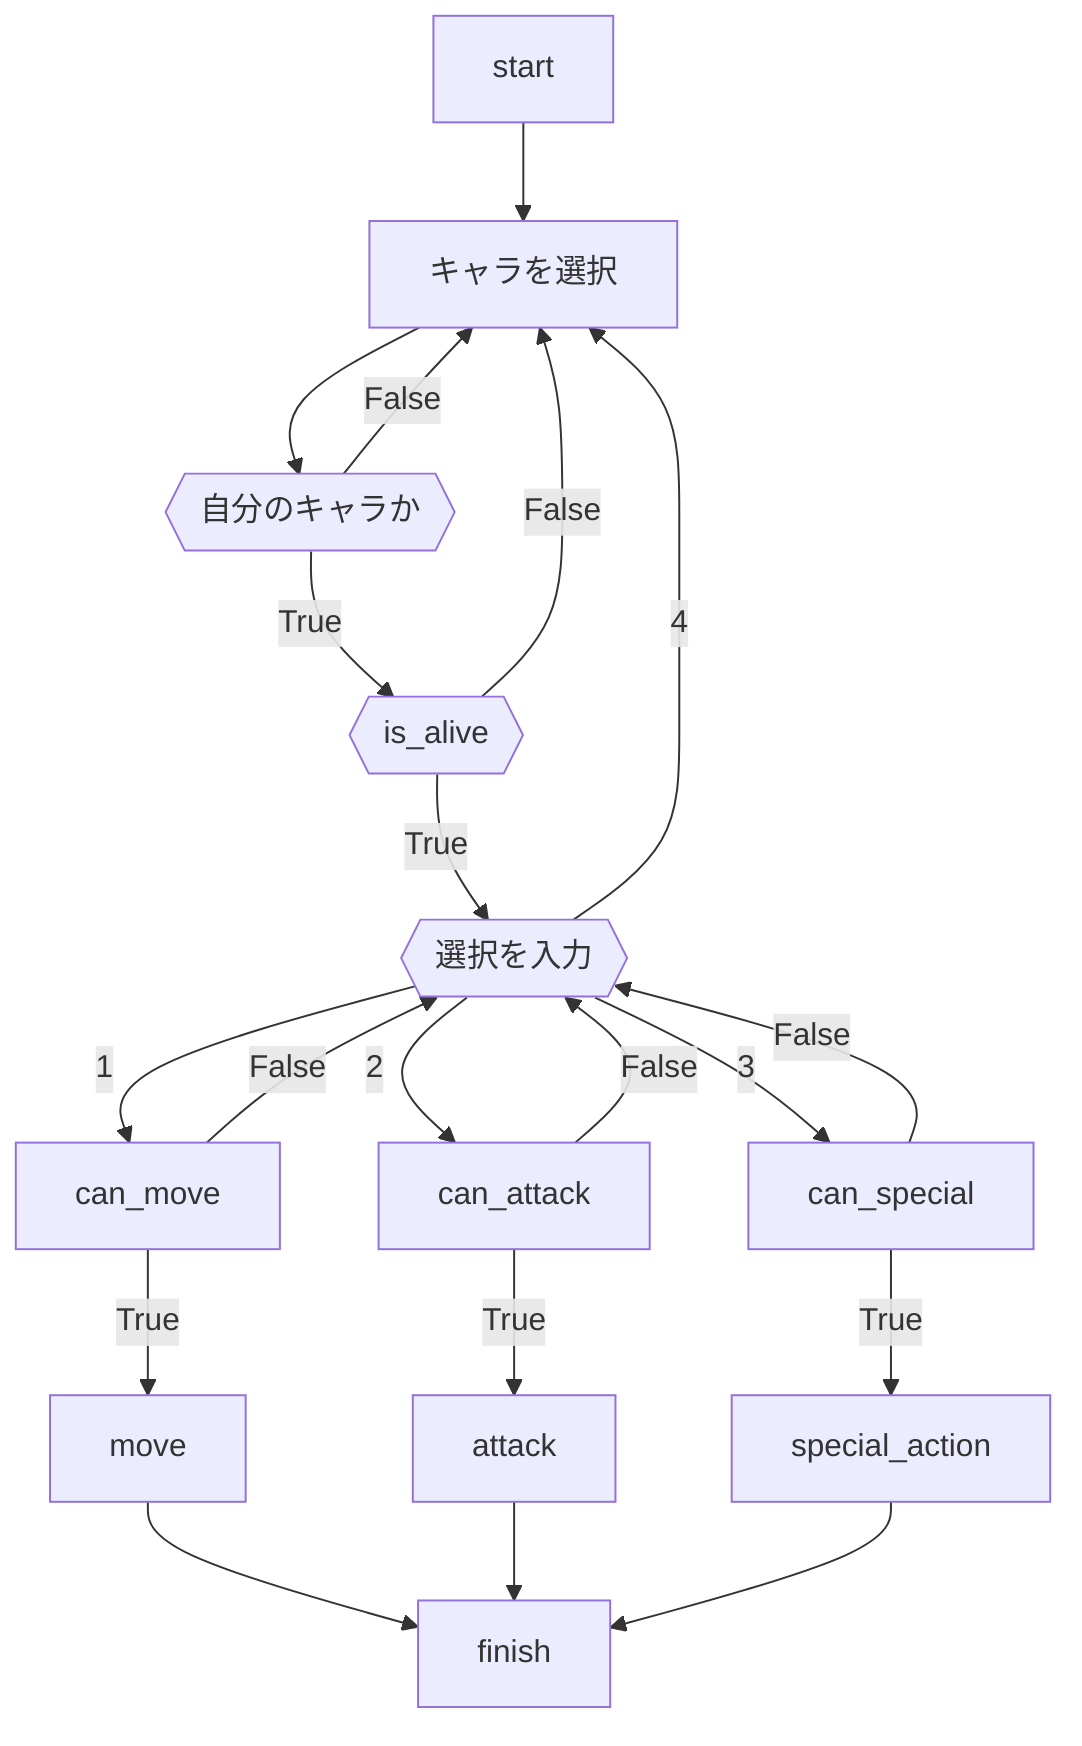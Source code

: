graph TD
	start
  キャラを選択
  finish
  u1{{自分のキャラか}}
  u2{{is_alive}}
  u3{{選択を入力}}
  can_move
  can_attack
  start-->キャラを選択-->u1
  u1--True-->u2
  u1--False-->キャラを選択
  u2--True-->u3
  u2--False-->キャラを選択
  u3--1-->can_move
  u3--2-->can_attack
  u3--3-->can_special
  u3--4-->キャラを選択
  can_move--True--> move --> finish
  can_move--False-->u3
  can_attack--True--> attack --> finish
  can_attack--False-->u3
  can_special--True--> special_action --> finish
  can_special--False-->u3